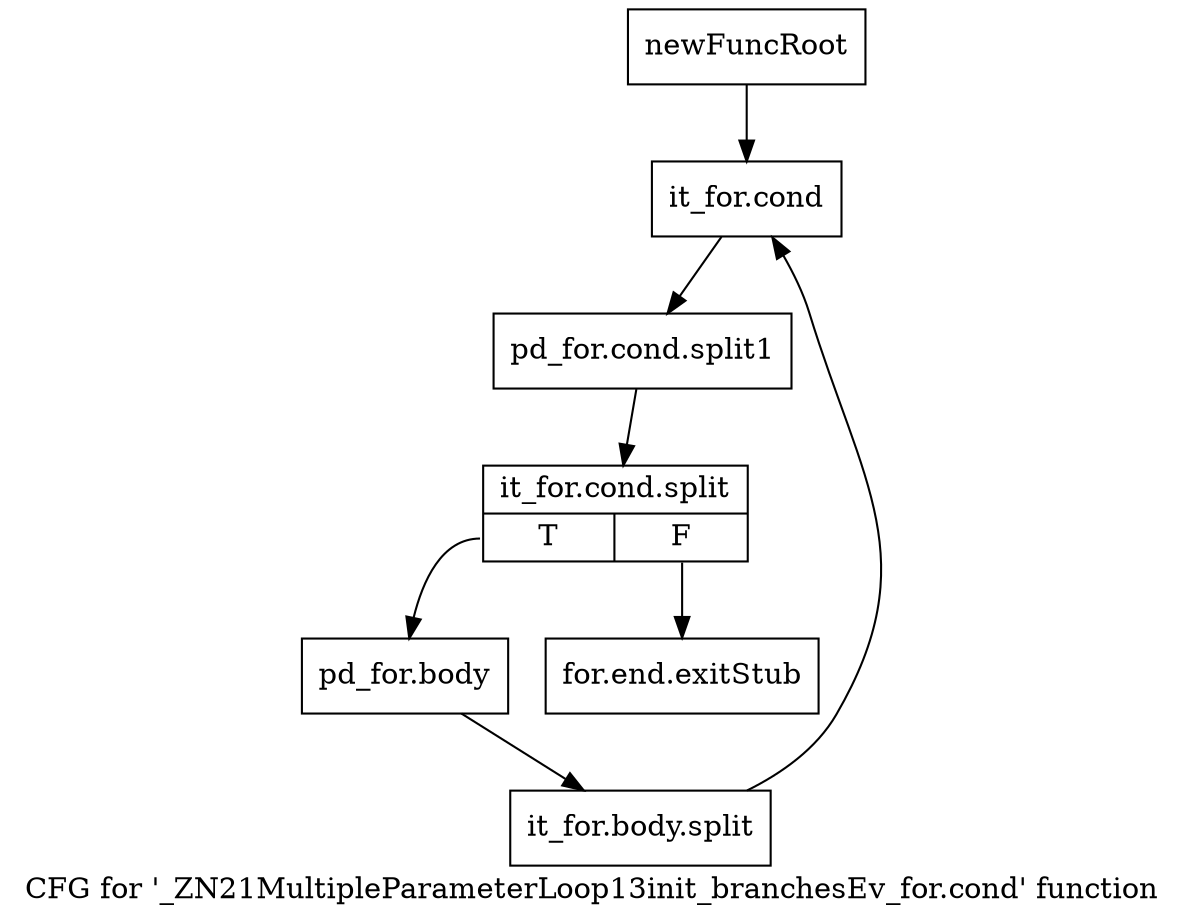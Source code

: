 digraph "CFG for '_ZN21MultipleParameterLoop13init_branchesEv_for.cond' function" {
	label="CFG for '_ZN21MultipleParameterLoop13init_branchesEv_for.cond' function";

	Node0x95d5340 [shape=record,label="{newFuncRoot}"];
	Node0x95d5340 -> Node0x95d53e0;
	Node0x95d5390 [shape=record,label="{for.end.exitStub}"];
	Node0x95d53e0 [shape=record,label="{it_for.cond}"];
	Node0x95d53e0 -> Node0xaaf05f0;
	Node0xaaf05f0 [shape=record,label="{pd_for.cond.split1}"];
	Node0xaaf05f0 -> Node0xc55c8e0;
	Node0xc55c8e0 [shape=record,label="{it_for.cond.split|{<s0>T|<s1>F}}"];
	Node0xc55c8e0:s0 -> Node0x95d5430;
	Node0xc55c8e0:s1 -> Node0x95d5390;
	Node0x95d5430 [shape=record,label="{pd_for.body}"];
	Node0x95d5430 -> Node0xaaf0640;
	Node0xaaf0640 [shape=record,label="{it_for.body.split}"];
	Node0xaaf0640 -> Node0x95d53e0;
}
